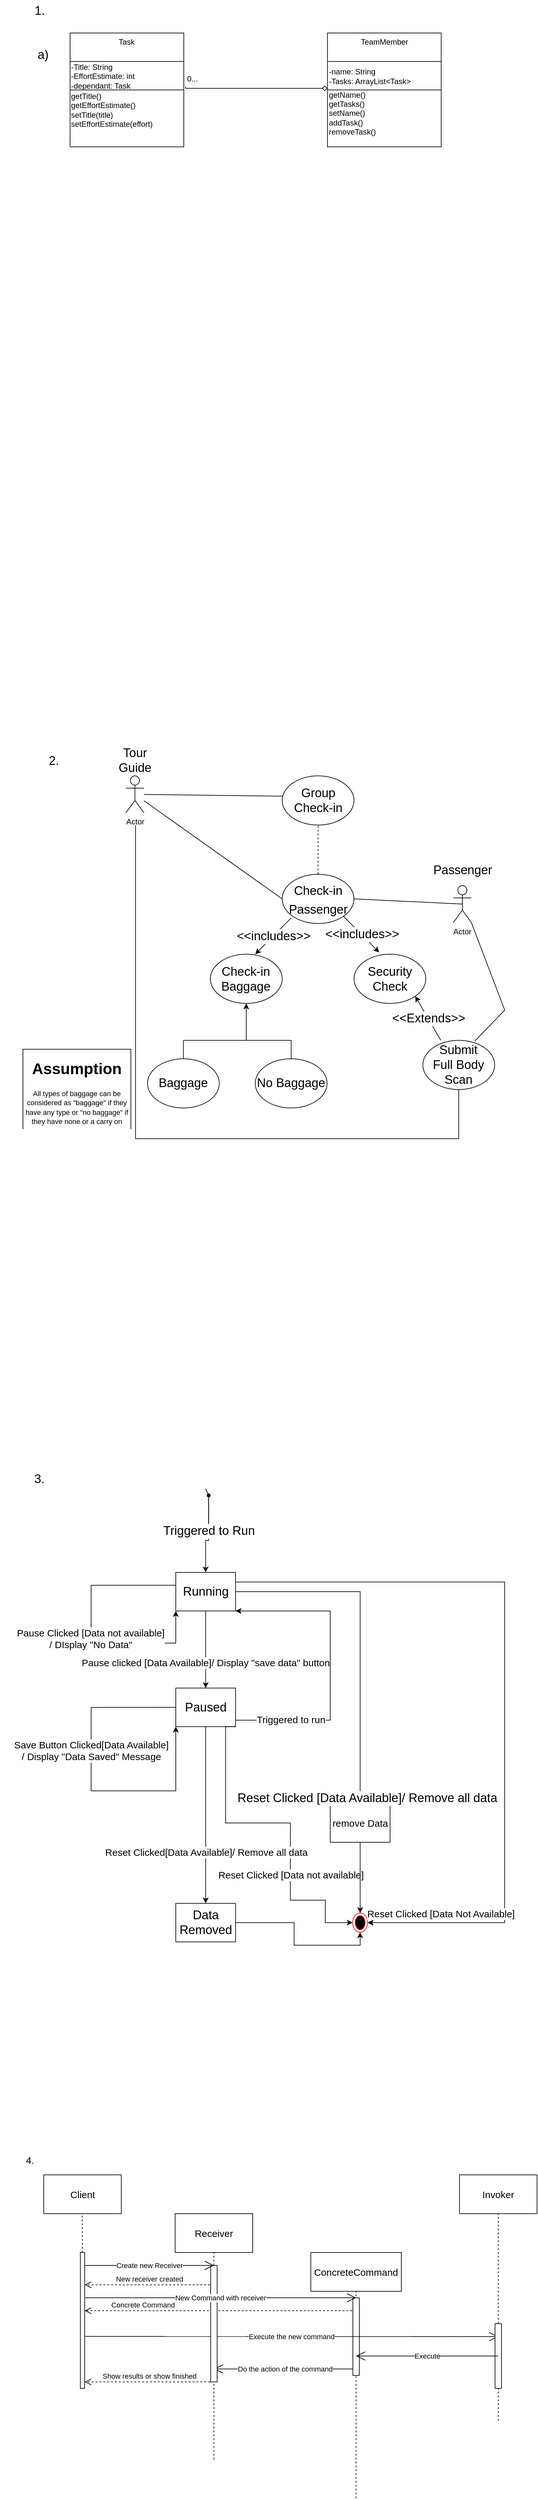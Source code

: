 <mxfile version="15.6.8" type="github">
  <diagram id="jlQvAU0_itsFVvDZ_jsI" name="Page-1">
    <mxGraphModel dx="994" dy="488" grid="1" gridSize="10" guides="1" tooltips="1" connect="1" arrows="1" fold="1" page="1" pageScale="1" pageWidth="850" pageHeight="1100" math="0" shadow="0">
      <root>
        <mxCell id="0" />
        <mxCell id="1" parent="0" />
        <mxCell id="aAynQ1XD1Ic2zVClaHSK-59" value="1.&lt;br&gt;&lt;br&gt;&lt;span style=&quot;white-space: pre&quot;&gt;	&lt;/span&gt;&lt;span style=&quot;white-space: pre&quot;&gt;	&lt;/span&gt;&lt;br&gt;&lt;span style=&quot;white-space: pre&quot;&gt;	&lt;span style=&quot;white-space: pre&quot;&gt;	&lt;/span&gt;&lt;/span&gt;a)" style="text;html=1;align=center;verticalAlign=middle;resizable=0;points=[];autosize=1;strokeColor=none;fillColor=none;fontSize=19;" vertex="1" parent="1">
          <mxGeometry width="120" height="100" as="geometry" />
        </mxCell>
        <mxCell id="aAynQ1XD1Ic2zVClaHSK-60" value="3." style="text;html=1;strokeColor=none;fillColor=none;align=center;verticalAlign=middle;whiteSpace=wrap;rounded=0;labelBackgroundColor=none;labelBorderColor=none;fontSize=19;" vertex="1" parent="1">
          <mxGeometry x="30" y="2270" width="60" height="30" as="geometry" />
        </mxCell>
        <mxCell id="aAynQ1XD1Ic2zVClaHSK-62" value="" style="ellipse;whiteSpace=wrap;html=1;aspect=fixed;labelBackgroundColor=none;labelBorderColor=none;fontSize=19;align=center;" vertex="1" parent="1">
          <mxGeometry x="NaN" y="NaN" height="NaN" as="geometry" />
        </mxCell>
        <mxCell id="aAynQ1XD1Ic2zVClaHSK-111" value="4.&lt;br&gt;" style="text;html=1;align=center;verticalAlign=middle;resizable=0;points=[];autosize=1;strokeColor=none;fillColor=none;fontSize=15;" vertex="1" parent="1">
          <mxGeometry x="30" y="3327.33" width="30" height="20" as="geometry" />
        </mxCell>
        <mxCell id="aAynQ1XD1Ic2zVClaHSK-120" value="" style="group" vertex="1" connectable="0" parent="1">
          <mxGeometry y="50" width="816" height="960" as="geometry" />
        </mxCell>
        <mxCell id="aAynQ1XD1Ic2zVClaHSK-1" value="" style="whiteSpace=wrap;html=1;aspect=fixed;" vertex="1" parent="aAynQ1XD1Ic2zVClaHSK-120">
          <mxGeometry x="107.442" width="175.982" height="175.982" as="geometry" />
        </mxCell>
        <mxCell id="aAynQ1XD1Ic2zVClaHSK-2" value="Task" style="text;html=1;strokeColor=none;fillColor=none;align=center;verticalAlign=middle;whiteSpace=wrap;rounded=0;" vertex="1" parent="aAynQ1XD1Ic2zVClaHSK-120">
          <mxGeometry x="107.442" width="175.982" height="28.515" as="geometry" />
        </mxCell>
        <mxCell id="aAynQ1XD1Ic2zVClaHSK-5" value="" style="endArrow=none;html=1;rounded=0;exitX=0;exitY=0.25;exitDx=0;exitDy=0;entryX=1;entryY=0.25;entryDx=0;entryDy=0;" edge="1" parent="aAynQ1XD1Ic2zVClaHSK-120" source="aAynQ1XD1Ic2zVClaHSK-1" target="aAynQ1XD1Ic2zVClaHSK-1">
          <mxGeometry width="50" height="50" relative="1" as="geometry">
            <mxPoint x="144.49" y="76.04" as="sourcePoint" />
            <mxPoint x="190.801" y="28.515" as="targetPoint" />
            <Array as="points" />
          </mxGeometry>
        </mxCell>
        <mxCell id="aAynQ1XD1Ic2zVClaHSK-6" value="-Title: String&lt;br&gt;-EffortEstimate: int&lt;br&gt;-dependant: Task" style="text;html=1;strokeColor=none;fillColor=none;align=left;verticalAlign=middle;whiteSpace=wrap;rounded=0;" vertex="1" parent="aAynQ1XD1Ic2zVClaHSK-120">
          <mxGeometry x="107.442" y="47.525" width="148.195" height="38.02" as="geometry" />
        </mxCell>
        <mxCell id="aAynQ1XD1Ic2zVClaHSK-7" value="" style="endArrow=none;html=1;rounded=0;entryX=1;entryY=0.5;entryDx=0;entryDy=0;exitX=0;exitY=0.5;exitDx=0;exitDy=0;" edge="1" parent="aAynQ1XD1Ic2zVClaHSK-120" source="aAynQ1XD1Ic2zVClaHSK-1" target="aAynQ1XD1Ic2zVClaHSK-1">
          <mxGeometry width="50" height="50" relative="1" as="geometry">
            <mxPoint x="107.442" y="123.564" as="sourcePoint" />
            <mxPoint x="153.753" y="76.04" as="targetPoint" />
            <Array as="points" />
          </mxGeometry>
        </mxCell>
        <mxCell id="aAynQ1XD1Ic2zVClaHSK-8" value="getTitle()&lt;br&gt;getEffortEstimate()&lt;br&gt;setTitle(title)&lt;br&gt;setEffortEstimate(effort)" style="text;html=1;strokeColor=none;fillColor=none;align=left;verticalAlign=middle;whiteSpace=wrap;rounded=0;" vertex="1" parent="aAynQ1XD1Ic2zVClaHSK-120">
          <mxGeometry x="107.442" y="95.05" width="175.982" height="47.525" as="geometry" />
        </mxCell>
        <mxCell id="aAynQ1XD1Ic2zVClaHSK-9" value="" style="whiteSpace=wrap;html=1;aspect=fixed;" vertex="1" parent="aAynQ1XD1Ic2zVClaHSK-120">
          <mxGeometry x="505.716" width="175.982" height="175.982" as="geometry" />
        </mxCell>
        <mxCell id="aAynQ1XD1Ic2zVClaHSK-10" value="TeamMember" style="text;html=1;strokeColor=none;fillColor=none;align=center;verticalAlign=middle;whiteSpace=wrap;rounded=0;" vertex="1" parent="aAynQ1XD1Ic2zVClaHSK-120">
          <mxGeometry x="505.716" width="175.982" height="28.515" as="geometry" />
        </mxCell>
        <mxCell id="aAynQ1XD1Ic2zVClaHSK-11" value="" style="endArrow=none;html=1;rounded=0;exitX=0;exitY=0.25;exitDx=0;exitDy=0;entryX=1;entryY=0.25;entryDx=0;entryDy=0;" edge="1" parent="aAynQ1XD1Ic2zVClaHSK-120" source="aAynQ1XD1Ic2zVClaHSK-9" target="aAynQ1XD1Ic2zVClaHSK-9">
          <mxGeometry width="50" height="50" relative="1" as="geometry">
            <mxPoint x="542.765" y="76.04" as="sourcePoint" />
            <mxPoint x="589.076" y="28.515" as="targetPoint" />
            <Array as="points" />
          </mxGeometry>
        </mxCell>
        <mxCell id="aAynQ1XD1Ic2zVClaHSK-12" value="-name: String&lt;br&gt;-Tasks: ArrayList&amp;lt;Task&amp;gt;" style="text;html=1;strokeColor=none;fillColor=none;align=left;verticalAlign=middle;whiteSpace=wrap;rounded=0;" vertex="1" parent="aAynQ1XD1Ic2zVClaHSK-120">
          <mxGeometry x="505.716" y="47.525" width="148.195" height="38.02" as="geometry" />
        </mxCell>
        <mxCell id="aAynQ1XD1Ic2zVClaHSK-13" value="" style="endArrow=none;html=1;rounded=0;entryX=1;entryY=0.5;entryDx=0;entryDy=0;exitX=0;exitY=0.5;exitDx=0;exitDy=0;" edge="1" parent="aAynQ1XD1Ic2zVClaHSK-120" source="aAynQ1XD1Ic2zVClaHSK-9" target="aAynQ1XD1Ic2zVClaHSK-9">
          <mxGeometry width="50" height="50" relative="1" as="geometry">
            <mxPoint x="505.716" y="123.564" as="sourcePoint" />
            <mxPoint x="552.027" y="76.04" as="targetPoint" />
            <Array as="points" />
          </mxGeometry>
        </mxCell>
        <mxCell id="aAynQ1XD1Ic2zVClaHSK-14" value="getName()&lt;br&gt;getTasks()&lt;br&gt;setName()&lt;br&gt;addTask()&lt;br&gt;removeTask()" style="text;html=1;strokeColor=none;fillColor=none;align=left;verticalAlign=middle;whiteSpace=wrap;rounded=0;" vertex="1" parent="aAynQ1XD1Ic2zVClaHSK-120">
          <mxGeometry x="505.716" y="95.05" width="175.982" height="57.03" as="geometry" />
        </mxCell>
        <mxCell id="aAynQ1XD1Ic2zVClaHSK-16" style="edgeStyle=orthogonalEdgeStyle;rounded=0;orthogonalLoop=1;jettySize=auto;html=1;endArrow=none;endFill=0;startArrow=diamond;startFill=0;entryX=1.016;entryY=0.468;entryDx=0;entryDy=0;entryPerimeter=0;" edge="1" parent="aAynQ1XD1Ic2zVClaHSK-120" target="aAynQ1XD1Ic2zVClaHSK-1">
          <mxGeometry relative="1" as="geometry">
            <mxPoint x="505.716" y="85.545" as="sourcePoint" />
            <mxPoint x="348.259" y="85.545" as="targetPoint" />
            <Array as="points">
              <mxPoint x="286.202" y="85.545" />
            </Array>
          </mxGeometry>
        </mxCell>
        <mxCell id="aAynQ1XD1Ic2zVClaHSK-17" value="0..." style="text;html=1;strokeColor=none;fillColor=none;align=center;verticalAlign=middle;whiteSpace=wrap;rounded=0;" vertex="1" parent="aAynQ1XD1Ic2zVClaHSK-120">
          <mxGeometry x="283.423" y="57.03" width="27.787" height="28.515" as="geometry" />
        </mxCell>
        <mxCell id="aAynQ1XD1Ic2zVClaHSK-19" value="Actor" style="shape=umlActor;verticalLabelPosition=bottom;verticalAlign=top;html=1;outlineConnect=0;" vertex="1" parent="aAynQ1XD1Ic2zVClaHSK-120">
          <mxGeometry x="193.892" y="1148.018" width="27.787" height="57.03" as="geometry" />
        </mxCell>
        <mxCell id="aAynQ1XD1Ic2zVClaHSK-20" value="Actor" style="shape=umlActor;verticalLabelPosition=bottom;verticalAlign=top;html=1;outlineConnect=0;" vertex="1" parent="aAynQ1XD1Ic2zVClaHSK-120">
          <mxGeometry x="700.55" y="1317.617" width="27.787" height="57.03" as="geometry" />
        </mxCell>
        <mxCell id="aAynQ1XD1Ic2zVClaHSK-21" value="&lt;font style=&quot;font-size: 19px&quot;&gt;Group Check-in&lt;/font&gt;" style="ellipse;whiteSpace=wrap;html=1;align=center;" vertex="1" parent="aAynQ1XD1Ic2zVClaHSK-120">
          <mxGeometry x="435.635" y="1148.018" width="111.146" height="76.04" as="geometry" />
        </mxCell>
        <mxCell id="aAynQ1XD1Ic2zVClaHSK-23" value="" style="endArrow=none;html=1;rounded=0;fontSize=24;entryX=0.008;entryY=0.413;entryDx=0;entryDy=0;entryPerimeter=0;" edge="1" parent="aAynQ1XD1Ic2zVClaHSK-120" source="aAynQ1XD1Ic2zVClaHSK-19" target="aAynQ1XD1Ic2zVClaHSK-21">
          <mxGeometry width="50" height="50" relative="1" as="geometry">
            <mxPoint x="236.498" y="1176.533" as="sourcePoint" />
            <mxPoint x="282.809" y="1129.008" as="targetPoint" />
          </mxGeometry>
        </mxCell>
        <mxCell id="aAynQ1XD1Ic2zVClaHSK-24" value="" style="endArrow=none;html=1;rounded=0;fontSize=24;exitX=1;exitY=0.5;exitDx=0;exitDy=0;entryX=0.5;entryY=0.5;entryDx=0;entryDy=0;entryPerimeter=0;" edge="1" parent="aAynQ1XD1Ic2zVClaHSK-120" source="aAynQ1XD1Ic2zVClaHSK-25" target="aAynQ1XD1Ic2zVClaHSK-20">
          <mxGeometry width="50" height="50" relative="1" as="geometry">
            <mxPoint x="686.329" y="1782.681" as="sourcePoint" />
            <mxPoint x="816.0" y="1687.123" as="targetPoint" />
            <Array as="points" />
          </mxGeometry>
        </mxCell>
        <mxCell id="aAynQ1XD1Ic2zVClaHSK-25" value="&lt;font style=&quot;font-size: 19px&quot;&gt;Check-in Passenger&lt;/font&gt;" style="ellipse;whiteSpace=wrap;html=1;fontSize=24;align=center;" vertex="1" parent="aAynQ1XD1Ic2zVClaHSK-120">
          <mxGeometry x="435.635" y="1300.097" width="111.146" height="76.04" as="geometry" />
        </mxCell>
        <mxCell id="aAynQ1XD1Ic2zVClaHSK-26" value="" style="endArrow=none;html=1;rounded=0;fontSize=19;entryX=0;entryY=0.5;entryDx=0;entryDy=0;" edge="1" parent="aAynQ1XD1Ic2zVClaHSK-120" source="aAynQ1XD1Ic2zVClaHSK-19" target="aAynQ1XD1Ic2zVClaHSK-25">
          <mxGeometry width="50" height="50" relative="1" as="geometry">
            <mxPoint x="282.809" y="1300.097" as="sourcePoint" />
            <mxPoint x="329.12" y="1252.572" as="targetPoint" />
          </mxGeometry>
        </mxCell>
        <mxCell id="aAynQ1XD1Ic2zVClaHSK-27" value="" style="endArrow=none;dashed=1;html=1;rounded=0;fontSize=19;entryX=0.5;entryY=1;entryDx=0;entryDy=0;exitX=0.5;exitY=0;exitDx=0;exitDy=0;" edge="1" parent="aAynQ1XD1Ic2zVClaHSK-120" source="aAynQ1XD1Ic2zVClaHSK-25" target="aAynQ1XD1Ic2zVClaHSK-21">
          <mxGeometry width="50" height="50" relative="1" as="geometry">
            <mxPoint x="514.364" y="1281.087" as="sourcePoint" />
            <mxPoint x="560.675" y="1233.562" as="targetPoint" />
          </mxGeometry>
        </mxCell>
        <mxCell id="aAynQ1XD1Ic2zVClaHSK-29" value="Check-in Baggage" style="ellipse;whiteSpace=wrap;html=1;fontSize=19;align=center;" vertex="1" parent="aAynQ1XD1Ic2zVClaHSK-120">
          <mxGeometry x="324.489" y="1423.661" width="111.146" height="76.04" as="geometry" />
        </mxCell>
        <mxCell id="aAynQ1XD1Ic2zVClaHSK-30" value="Security Check" style="ellipse;whiteSpace=wrap;html=1;fontSize=19;align=center;" vertex="1" parent="aAynQ1XD1Ic2zVClaHSK-120">
          <mxGeometry x="546.782" y="1423.661" width="111.146" height="76.04" as="geometry" />
        </mxCell>
        <mxCell id="aAynQ1XD1Ic2zVClaHSK-31" value="" style="endArrow=classic;html=1;rounded=0;fontSize=19;exitX=0.233;exitY=0.95;exitDx=0;exitDy=0;exitPerimeter=0;entryX=0.733;entryY=0.063;entryDx=0;entryDy=0;entryPerimeter=0;" edge="1" parent="aAynQ1XD1Ic2zVClaHSK-120">
          <mxGeometry relative="1" as="geometry">
            <mxPoint x="449.529" y="1367.544" as="sourcePoint" />
            <mxPoint x="393.955" y="1423.661" as="targetPoint" />
            <Array as="points" />
          </mxGeometry>
        </mxCell>
        <mxCell id="aAynQ1XD1Ic2zVClaHSK-32" value="&amp;lt;&amp;lt;includes&amp;gt;&amp;gt;" style="edgeLabel;resizable=0;html=1;align=center;verticalAlign=middle;fontSize=19;" connectable="0" vertex="1" parent="aAynQ1XD1Ic2zVClaHSK-31">
          <mxGeometry relative="1" as="geometry" />
        </mxCell>
        <mxCell id="aAynQ1XD1Ic2zVClaHSK-34" value="" style="endArrow=classic;html=1;rounded=0;fontSize=19;entryX=0.35;entryY=-0.037;entryDx=0;entryDy=0;entryPerimeter=0;exitX=1;exitY=1;exitDx=0;exitDy=0;" edge="1" parent="aAynQ1XD1Ic2zVClaHSK-120" source="aAynQ1XD1Ic2zVClaHSK-25" target="aAynQ1XD1Ic2zVClaHSK-30">
          <mxGeometry relative="1" as="geometry">
            <mxPoint x="486.577" y="1414.157" as="sourcePoint" />
            <mxPoint x="579.199" y="1414.157" as="targetPoint" />
          </mxGeometry>
        </mxCell>
        <mxCell id="aAynQ1XD1Ic2zVClaHSK-35" value="&amp;lt;&amp;lt;includes&amp;gt;&amp;gt;" style="edgeLabel;resizable=0;html=1;align=center;verticalAlign=middle;fontSize=19;" connectable="0" vertex="1" parent="aAynQ1XD1Ic2zVClaHSK-34">
          <mxGeometry relative="1" as="geometry" />
        </mxCell>
        <mxCell id="aAynQ1XD1Ic2zVClaHSK-36" value="" style="endArrow=classic;html=1;rounded=0;fontSize=19;entryX=1;entryY=1;entryDx=0;entryDy=0;" edge="1" parent="aAynQ1XD1Ic2zVClaHSK-120" target="aAynQ1XD1Ic2zVClaHSK-30">
          <mxGeometry relative="1" as="geometry">
            <mxPoint x="681.084" y="1556.731" as="sourcePoint" />
            <mxPoint x="755.181" y="1632.77" as="targetPoint" />
            <Array as="points" />
          </mxGeometry>
        </mxCell>
        <mxCell id="aAynQ1XD1Ic2zVClaHSK-37" value="&amp;lt;&amp;lt;Extends&amp;gt;&amp;gt;" style="edgeLabel;resizable=0;html=1;align=center;verticalAlign=middle;fontSize=19;" connectable="0" vertex="1" parent="aAynQ1XD1Ic2zVClaHSK-36">
          <mxGeometry relative="1" as="geometry" />
        </mxCell>
        <mxCell id="aAynQ1XD1Ic2zVClaHSK-38" value="Submit&lt;br&gt;Full Body Scan" style="ellipse;whiteSpace=wrap;html=1;fontSize=19;align=center;" vertex="1" parent="aAynQ1XD1Ic2zVClaHSK-120">
          <mxGeometry x="653.297" y="1556.731" width="111.146" height="76.04" as="geometry" />
        </mxCell>
        <mxCell id="aAynQ1XD1Ic2zVClaHSK-39" value="" style="endArrow=none;html=1;rounded=0;fontSize=19;exitX=0.725;exitY=0.013;exitDx=0;exitDy=0;exitPerimeter=0;entryX=1;entryY=1;entryDx=0;entryDy=0;entryPerimeter=0;" edge="1" parent="aAynQ1XD1Ic2zVClaHSK-120" source="aAynQ1XD1Ic2zVClaHSK-38" target="aAynQ1XD1Ic2zVClaHSK-20">
          <mxGeometry width="50" height="50" relative="1" as="geometry">
            <mxPoint x="769.689" y="1792.186" as="sourcePoint" />
            <mxPoint x="816.0" y="1716.147" as="targetPoint" />
            <Array as="points">
              <mxPoint x="780" y="1510" />
            </Array>
          </mxGeometry>
        </mxCell>
        <mxCell id="aAynQ1XD1Ic2zVClaHSK-41" value="" style="endArrow=classic;html=1;rounded=0;fontSize=19;entryX=0.5;entryY=1;entryDx=0;entryDy=0;" edge="1" parent="aAynQ1XD1Ic2zVClaHSK-120" target="aAynQ1XD1Ic2zVClaHSK-29">
          <mxGeometry width="50" height="50" relative="1" as="geometry">
            <mxPoint x="282.809" y="1556.731" as="sourcePoint" />
            <mxPoint x="375.431" y="1518.711" as="targetPoint" />
            <Array as="points">
              <mxPoint x="449.529" y="1556.731" />
              <mxPoint x="380.062" y="1556.731" />
            </Array>
          </mxGeometry>
        </mxCell>
        <mxCell id="aAynQ1XD1Ic2zVClaHSK-42" value="" style="endArrow=none;html=1;rounded=0;fontSize=19;" edge="1" parent="aAynQ1XD1Ic2zVClaHSK-120">
          <mxGeometry width="50" height="50" relative="1" as="geometry">
            <mxPoint x="282.809" y="1585.246" as="sourcePoint" />
            <mxPoint x="282.809" y="1556.731" as="targetPoint" />
          </mxGeometry>
        </mxCell>
        <mxCell id="aAynQ1XD1Ic2zVClaHSK-44" value="" style="endArrow=none;html=1;rounded=0;fontSize=19;" edge="1" parent="aAynQ1XD1Ic2zVClaHSK-120">
          <mxGeometry width="50" height="50" relative="1" as="geometry">
            <mxPoint x="449.529" y="1585.246" as="sourcePoint" />
            <mxPoint x="449.529" y="1556.731" as="targetPoint" />
          </mxGeometry>
        </mxCell>
        <mxCell id="aAynQ1XD1Ic2zVClaHSK-51" value="&lt;font style=&quot;font-size: 19px&quot;&gt;Baggage&lt;/font&gt;" style="ellipse;whiteSpace=wrap;html=1;labelBackgroundColor=none;labelBorderColor=none;fontSize=12;align=center;" vertex="1" parent="aAynQ1XD1Ic2zVClaHSK-120">
          <mxGeometry x="227.236" y="1585.246" width="111.146" height="76.04" as="geometry" />
        </mxCell>
        <mxCell id="aAynQ1XD1Ic2zVClaHSK-52" value="No Baggage" style="ellipse;whiteSpace=wrap;html=1;labelBackgroundColor=none;labelBorderColor=none;fontSize=19;align=center;" vertex="1" parent="aAynQ1XD1Ic2zVClaHSK-120">
          <mxGeometry x="393.955" y="1585.246" width="111.146" height="76.04" as="geometry" />
        </mxCell>
        <mxCell id="aAynQ1XD1Ic2zVClaHSK-53" value="" style="endArrow=none;html=1;rounded=0;fontSize=19;exitX=0.5;exitY=1;exitDx=0;exitDy=0;" edge="1" parent="aAynQ1XD1Ic2zVClaHSK-120" source="aAynQ1XD1Ic2zVClaHSK-38">
          <mxGeometry width="50" height="50" relative="1" as="geometry">
            <mxPoint x="204.08" y="1680.295" as="sourcePoint" />
            <mxPoint x="208.711" y="1224.058" as="targetPoint" />
            <Array as="points">
              <mxPoint x="708.87" y="1708.81" />
              <mxPoint x="208.711" y="1708.81" />
            </Array>
          </mxGeometry>
        </mxCell>
        <mxCell id="aAynQ1XD1Ic2zVClaHSK-56" value="Tour Guide" style="text;html=1;strokeColor=none;fillColor=none;align=center;verticalAlign=middle;whiteSpace=wrap;rounded=0;labelBackgroundColor=none;labelBorderColor=none;fontSize=19;" vertex="1" parent="aAynQ1XD1Ic2zVClaHSK-120">
          <mxGeometry x="179.999" y="1109.998" width="55.573" height="28.515" as="geometry" />
        </mxCell>
        <mxCell id="aAynQ1XD1Ic2zVClaHSK-57" value="Passenger" style="text;html=1;strokeColor=none;fillColor=none;align=center;verticalAlign=middle;whiteSpace=wrap;rounded=0;labelBackgroundColor=none;labelBorderColor=none;fontSize=19;" vertex="1" parent="aAynQ1XD1Ic2zVClaHSK-120">
          <mxGeometry x="686.657" y="1279.597" width="55.573" height="28.515" as="geometry" />
        </mxCell>
        <mxCell id="aAynQ1XD1Ic2zVClaHSK-121" value="" style="group" vertex="1" connectable="0" parent="1">
          <mxGeometry x="140" y="2290" width="640" height="710" as="geometry" />
        </mxCell>
        <mxCell id="aAynQ1XD1Ic2zVClaHSK-64" value="" style="endArrow=none;html=1;rounded=0;fontSize=19;" edge="1" parent="aAynQ1XD1Ic2zVClaHSK-121" source="aAynQ1XD1Ic2zVClaHSK-63">
          <mxGeometry width="50" height="50" relative="1" as="geometry">
            <mxPoint x="177.269" y="-49.65" as="sourcePoint" />
            <mxPoint x="177.269" y="9.93" as="targetPoint" />
          </mxGeometry>
        </mxCell>
        <mxCell id="aAynQ1XD1Ic2zVClaHSK-76" value="" style="edgeStyle=orthogonalEdgeStyle;rounded=0;orthogonalLoop=1;jettySize=auto;html=1;fontSize=19;entryX=0;entryY=1;entryDx=0;entryDy=0;" edge="1" parent="aAynQ1XD1Ic2zVClaHSK-121" source="aAynQ1XD1Ic2zVClaHSK-67" target="aAynQ1XD1Ic2zVClaHSK-67">
          <mxGeometry relative="1" as="geometry">
            <mxPoint x="18.506" y="268.112" as="targetPoint" />
            <Array as="points">
              <mxPoint y="158.881" />
              <mxPoint y="248.252" />
              <mxPoint x="131.084" y="248.252" />
            </Array>
          </mxGeometry>
        </mxCell>
        <mxCell id="aAynQ1XD1Ic2zVClaHSK-79" value="&lt;font style=&quot;font-size: 15px&quot;&gt;Pause Clicked [Data not available]&lt;br&gt;/ DIsplay &quot;No Data&quot;&lt;br&gt;&lt;/font&gt;" style="edgeLabel;html=1;align=center;verticalAlign=middle;resizable=0;points=[];fontSize=12;" vertex="1" connectable="0" parent="aAynQ1XD1Ic2zVClaHSK-76">
          <mxGeometry x="0.063" y="-1" relative="1" as="geometry">
            <mxPoint as="offset" />
          </mxGeometry>
        </mxCell>
        <mxCell id="aAynQ1XD1Ic2zVClaHSK-67" value="Running" style="whiteSpace=wrap;html=1;rounded=0;fontSize=19;" vertex="1" parent="aAynQ1XD1Ic2zVClaHSK-121">
          <mxGeometry x="131.004" y="139.021" width="92.53" height="59.58" as="geometry" />
        </mxCell>
        <mxCell id="aAynQ1XD1Ic2zVClaHSK-98" style="edgeStyle=orthogonalEdgeStyle;rounded=0;orthogonalLoop=1;jettySize=auto;html=1;exitX=0;exitY=0.5;exitDx=0;exitDy=0;fontSize=15;entryX=0;entryY=1;entryDx=0;entryDy=0;" edge="1" parent="aAynQ1XD1Ic2zVClaHSK-121" source="aAynQ1XD1Ic2zVClaHSK-73" target="aAynQ1XD1Ic2zVClaHSK-73">
          <mxGeometry relative="1" as="geometry">
            <mxPoint x="169.639" y="436.923" as="targetPoint" />
            <Array as="points">
              <mxPoint y="347.552" />
              <mxPoint y="476.643" />
              <mxPoint x="131.084" y="476.643" />
            </Array>
          </mxGeometry>
        </mxCell>
        <mxCell id="aAynQ1XD1Ic2zVClaHSK-100" value="Save Button Clicked[Data Available]&lt;br&gt;/ Display &quot;Data Saved&quot; Message" style="edgeLabel;html=1;align=center;verticalAlign=middle;resizable=0;points=[];fontSize=15;" vertex="1" connectable="0" parent="aAynQ1XD1Ic2zVClaHSK-98">
          <mxGeometry x="-0.197" relative="1" as="geometry">
            <mxPoint as="offset" />
          </mxGeometry>
        </mxCell>
        <mxCell id="aAynQ1XD1Ic2zVClaHSK-99" style="edgeStyle=orthogonalEdgeStyle;rounded=0;orthogonalLoop=1;jettySize=auto;html=1;exitX=1;exitY=0.5;exitDx=0;exitDy=0;entryX=1;entryY=1;entryDx=0;entryDy=0;fontSize=15;" edge="1" parent="aAynQ1XD1Ic2zVClaHSK-121" source="aAynQ1XD1Ic2zVClaHSK-73" target="aAynQ1XD1Ic2zVClaHSK-67">
          <mxGeometry relative="1" as="geometry">
            <Array as="points">
              <mxPoint x="223.534" y="367.413" />
              <mxPoint x="370.04" y="367.413" />
              <mxPoint x="370.04" y="198.601" />
            </Array>
          </mxGeometry>
        </mxCell>
        <mxCell id="aAynQ1XD1Ic2zVClaHSK-101" value="Triggered to run" style="edgeLabel;html=1;align=center;verticalAlign=middle;resizable=0;points=[];fontSize=15;" vertex="1" connectable="0" parent="aAynQ1XD1Ic2zVClaHSK-99">
          <mxGeometry x="-0.561" y="2" relative="1" as="geometry">
            <mxPoint as="offset" />
          </mxGeometry>
        </mxCell>
        <mxCell id="aAynQ1XD1Ic2zVClaHSK-73" value="Paused" style="whiteSpace=wrap;html=1;rounded=0;fontSize=19;" vertex="1" parent="aAynQ1XD1Ic2zVClaHSK-121">
          <mxGeometry x="131.004" y="317.762" width="92.53" height="59.58" as="geometry" />
        </mxCell>
        <mxCell id="aAynQ1XD1Ic2zVClaHSK-74" value="" style="edgeStyle=orthogonalEdgeStyle;rounded=0;orthogonalLoop=1;jettySize=auto;html=1;fontSize=19;" edge="1" parent="aAynQ1XD1Ic2zVClaHSK-121" source="aAynQ1XD1Ic2zVClaHSK-67" target="aAynQ1XD1Ic2zVClaHSK-73">
          <mxGeometry relative="1" as="geometry" />
        </mxCell>
        <mxCell id="aAynQ1XD1Ic2zVClaHSK-81" value="Pause clicked [Data Available]/ Display &quot;save data&quot; button" style="edgeLabel;html=1;align=center;verticalAlign=middle;resizable=0;points=[];fontSize=15;" vertex="1" connectable="0" parent="aAynQ1XD1Ic2zVClaHSK-74">
          <mxGeometry x="0.333" y="-1" relative="1" as="geometry">
            <mxPoint as="offset" />
          </mxGeometry>
        </mxCell>
        <mxCell id="aAynQ1XD1Ic2zVClaHSK-83" value="remove Data" style="rounded=0;whiteSpace=wrap;html=1;labelBackgroundColor=none;labelBorderColor=none;fontSize=15;align=center;" vertex="1" parent="aAynQ1XD1Ic2zVClaHSK-121">
          <mxGeometry x="370.04" y="496.503" width="92.53" height="59.58" as="geometry" />
        </mxCell>
        <mxCell id="aAynQ1XD1Ic2zVClaHSK-70" style="edgeStyle=orthogonalEdgeStyle;rounded=0;orthogonalLoop=1;jettySize=auto;html=1;exitX=1;exitY=0.5;exitDx=0;exitDy=0;fontSize=19;" edge="1" parent="aAynQ1XD1Ic2zVClaHSK-121" source="aAynQ1XD1Ic2zVClaHSK-67" target="aAynQ1XD1Ic2zVClaHSK-83">
          <mxGeometry relative="1" as="geometry">
            <mxPoint x="416.306" y="446.853" as="targetPoint" />
            <Array as="points">
              <mxPoint x="416.306" y="168.811" />
            </Array>
          </mxGeometry>
        </mxCell>
        <mxCell id="aAynQ1XD1Ic2zVClaHSK-72" value="Reset Clicked [Data Available]/ Remove all data" style="edgeLabel;html=1;align=center;verticalAlign=middle;resizable=0;points=[];fontSize=19;" vertex="1" connectable="0" parent="aAynQ1XD1Ic2zVClaHSK-70">
          <mxGeometry x="-0.063" y="-2" relative="1" as="geometry">
            <mxPoint x="12" y="268" as="offset" />
          </mxGeometry>
        </mxCell>
        <mxCell id="aAynQ1XD1Ic2zVClaHSK-87" value="" style="ellipse;html=1;shape=endState;fillColor=#000000;strokeColor=#ff0000;labelBackgroundColor=none;labelBorderColor=none;fontSize=15;align=center;" vertex="1" parent="aAynQ1XD1Ic2zVClaHSK-121">
          <mxGeometry x="404.739" y="665.315" width="23.133" height="29.79" as="geometry" />
        </mxCell>
        <mxCell id="aAynQ1XD1Ic2zVClaHSK-85" style="edgeStyle=orthogonalEdgeStyle;rounded=0;orthogonalLoop=1;jettySize=auto;html=1;exitX=1;exitY=0.25;exitDx=0;exitDy=0;fontSize=15;" edge="1" parent="aAynQ1XD1Ic2zVClaHSK-121" source="aAynQ1XD1Ic2zVClaHSK-67" target="aAynQ1XD1Ic2zVClaHSK-87">
          <mxGeometry relative="1" as="geometry">
            <mxPoint x="616.787" y="417.063" as="targetPoint" />
            <Array as="points">
              <mxPoint x="639.92" y="153.916" />
              <mxPoint x="639.92" y="680.21" />
            </Array>
          </mxGeometry>
        </mxCell>
        <mxCell id="aAynQ1XD1Ic2zVClaHSK-86" value="Reset Clicked [Data Not Available]" style="edgeLabel;html=1;align=center;verticalAlign=middle;resizable=0;points=[];fontSize=15;" vertex="1" connectable="0" parent="aAynQ1XD1Ic2zVClaHSK-85">
          <mxGeometry x="0.608" relative="1" as="geometry">
            <mxPoint x="-99" as="offset" />
          </mxGeometry>
        </mxCell>
        <mxCell id="aAynQ1XD1Ic2zVClaHSK-107" style="edgeStyle=orthogonalEdgeStyle;rounded=0;orthogonalLoop=1;jettySize=auto;html=1;exitX=1;exitY=1;exitDx=0;exitDy=0;fontSize=15;entryX=0;entryY=0.5;entryDx=0;entryDy=0;" edge="1" parent="aAynQ1XD1Ic2zVClaHSK-121" source="aAynQ1XD1Ic2zVClaHSK-73" target="aAynQ1XD1Ic2zVClaHSK-87">
          <mxGeometry relative="1" as="geometry">
            <mxPoint x="354.619" y="665.315" as="targetPoint" />
            <Array as="points">
              <mxPoint x="208.113" y="377.343" />
              <mxPoint x="208.113" y="526.294" />
              <mxPoint x="308.354" y="526.294" />
              <mxPoint x="308.354" y="645.455" />
              <mxPoint x="362.33" y="645.455" />
              <mxPoint x="362.33" y="680.21" />
            </Array>
          </mxGeometry>
        </mxCell>
        <mxCell id="aAynQ1XD1Ic2zVClaHSK-108" value="Reset Clicked [Data not available]" style="edgeLabel;html=1;align=center;verticalAlign=middle;resizable=0;points=[];fontSize=15;" vertex="1" connectable="0" parent="aAynQ1XD1Ic2zVClaHSK-107">
          <mxGeometry x="0.415" relative="1" as="geometry">
            <mxPoint y="-20" as="offset" />
          </mxGeometry>
        </mxCell>
        <mxCell id="aAynQ1XD1Ic2zVClaHSK-91" style="edgeStyle=orthogonalEdgeStyle;rounded=0;orthogonalLoop=1;jettySize=auto;html=1;exitX=0.5;exitY=1;exitDx=0;exitDy=0;entryX=0.5;entryY=0;entryDx=0;entryDy=0;fontSize=15;" edge="1" parent="aAynQ1XD1Ic2zVClaHSK-121" source="aAynQ1XD1Ic2zVClaHSK-83" target="aAynQ1XD1Ic2zVClaHSK-87">
          <mxGeometry relative="1" as="geometry" />
        </mxCell>
        <mxCell id="aAynQ1XD1Ic2zVClaHSK-106" style="edgeStyle=orthogonalEdgeStyle;rounded=0;orthogonalLoop=1;jettySize=auto;html=1;exitX=1;exitY=0.5;exitDx=0;exitDy=0;entryX=0.5;entryY=1;entryDx=0;entryDy=0;fontSize=15;" edge="1" parent="aAynQ1XD1Ic2zVClaHSK-121" source="aAynQ1XD1Ic2zVClaHSK-103" target="aAynQ1XD1Ic2zVClaHSK-87">
          <mxGeometry relative="1" as="geometry" />
        </mxCell>
        <mxCell id="aAynQ1XD1Ic2zVClaHSK-103" value="Data Removed" style="whiteSpace=wrap;html=1;rounded=0;fontSize=19;" vertex="1" parent="aAynQ1XD1Ic2zVClaHSK-121">
          <mxGeometry x="131.004" y="650.42" width="92.53" height="59.58" as="geometry" />
        </mxCell>
        <mxCell id="aAynQ1XD1Ic2zVClaHSK-104" value="" style="edgeStyle=orthogonalEdgeStyle;rounded=0;orthogonalLoop=1;jettySize=auto;html=1;fontSize=15;" edge="1" parent="aAynQ1XD1Ic2zVClaHSK-121" source="aAynQ1XD1Ic2zVClaHSK-73" target="aAynQ1XD1Ic2zVClaHSK-103">
          <mxGeometry relative="1" as="geometry" />
        </mxCell>
        <mxCell id="aAynQ1XD1Ic2zVClaHSK-105" value="Reset Clicked[Data Available]/ Remove all data" style="edgeLabel;html=1;align=center;verticalAlign=middle;resizable=0;points=[];fontSize=15;" vertex="1" connectable="0" parent="aAynQ1XD1Ic2zVClaHSK-104">
          <mxGeometry x="0.415" relative="1" as="geometry">
            <mxPoint as="offset" />
          </mxGeometry>
        </mxCell>
        <mxCell id="aAynQ1XD1Ic2zVClaHSK-63" value="" style="shape=waypoint;sketch=0;size=6;pointerEvents=1;points=[];fillColor=none;resizable=0;rotatable=0;perimeter=centerPerimeter;snapToPoint=1;labelBackgroundColor=none;labelBorderColor=none;fontSize=19;align=center;html=1;" vertex="1" parent="aAynQ1XD1Ic2zVClaHSK-121">
          <mxGeometry x="161.848" width="40" height="40" as="geometry" />
        </mxCell>
        <mxCell id="aAynQ1XD1Ic2zVClaHSK-68" value="" style="edgeStyle=orthogonalEdgeStyle;rounded=0;orthogonalLoop=1;jettySize=auto;html=1;fontSize=19;startArrow=none;" edge="1" parent="aAynQ1XD1Ic2zVClaHSK-121" source="aAynQ1XD1Ic2zVClaHSK-63" target="aAynQ1XD1Ic2zVClaHSK-67">
          <mxGeometry relative="1" as="geometry">
            <mxPoint x="177.269" y="69.51" as="sourcePoint" />
          </mxGeometry>
        </mxCell>
        <mxCell id="aAynQ1XD1Ic2zVClaHSK-109" value="" style="edgeStyle=orthogonalEdgeStyle;rounded=0;orthogonalLoop=1;jettySize=auto;html=1;fontSize=19;endArrow=none;" edge="1" parent="aAynQ1XD1Ic2zVClaHSK-121" target="aAynQ1XD1Ic2zVClaHSK-63">
          <mxGeometry relative="1" as="geometry">
            <mxPoint x="177.269" y="69.51" as="sourcePoint" />
            <mxPoint x="177.269" y="139.021" as="targetPoint" />
            <Array as="points">
              <mxPoint x="181.92" y="70" />
            </Array>
          </mxGeometry>
        </mxCell>
        <mxCell id="aAynQ1XD1Ic2zVClaHSK-110" value="Triggered to Run" style="edgeLabel;html=1;align=center;verticalAlign=middle;resizable=0;points=[];fontSize=19;" vertex="1" connectable="0" parent="aAynQ1XD1Ic2zVClaHSK-109">
          <mxGeometry x="-0.143" y="-2" relative="1" as="geometry">
            <mxPoint x="-2" y="24" as="offset" />
          </mxGeometry>
        </mxCell>
        <mxCell id="aAynQ1XD1Ic2zVClaHSK-50" value="&lt;h1&gt;Assumption&lt;/h1&gt;&lt;p&gt;&lt;span style=&quot;line-height: 1.2&quot;&gt;&lt;font style=&quot;font-size: 11px&quot;&gt;All types of baggage can be considered as &quot;baggage&quot; if they have any type or &quot;no baggage&quot; if they have none or a carry on&lt;/font&gt;&lt;/span&gt;&lt;br&gt;&lt;/p&gt;" style="text;html=1;strokeColor=none;fillColor=none;spacing=5;spacingTop=-20;whiteSpace=wrap;overflow=hidden;rounded=0;labelBackgroundColor=none;labelBorderColor=default;fontSize=12;align=center;" vertex="1" parent="1">
          <mxGeometry x="30" y="1629.996" width="175.982" height="114.059" as="geometry" />
        </mxCell>
        <mxCell id="aAynQ1XD1Ic2zVClaHSK-58" value="2." style="text;html=1;align=center;verticalAlign=middle;resizable=0;points=[];autosize=1;strokeColor=none;fillColor=none;fontSize=19;" vertex="1" parent="1">
          <mxGeometry x="66.704" y="1160.003" width="30" height="30" as="geometry" />
        </mxCell>
        <mxCell id="aAynQ1XD1Ic2zVClaHSK-128" value="" style="group" vertex="1" connectable="0" parent="1">
          <mxGeometry x="480" y="3480" width="140.0" height="380" as="geometry" />
        </mxCell>
        <mxCell id="aAynQ1XD1Ic2zVClaHSK-113" value="ConcreteCommand" style="rounded=0;whiteSpace=wrap;html=1;labelBackgroundColor=none;labelBorderColor=none;fontSize=15;align=center;" vertex="1" parent="aAynQ1XD1Ic2zVClaHSK-128">
          <mxGeometry width="140" height="60" as="geometry" />
        </mxCell>
        <mxCell id="aAynQ1XD1Ic2zVClaHSK-118" value="" style="endArrow=none;dashed=1;html=1;rounded=0;fontSize=15;entryX=0.5;entryY=1;entryDx=0;entryDy=0;" edge="1" parent="aAynQ1XD1Ic2zVClaHSK-128" target="aAynQ1XD1Ic2zVClaHSK-113">
          <mxGeometry width="50" height="50" relative="1" as="geometry">
            <mxPoint x="70.0" y="380" as="sourcePoint" />
            <mxPoint x="320" y="180" as="targetPoint" />
          </mxGeometry>
        </mxCell>
        <mxCell id="aAynQ1XD1Ic2zVClaHSK-143" value="Do the action of the command" style="endArrow=open;endFill=1;endSize=12;html=1;rounded=0;fontSize=11;" edge="1" parent="aAynQ1XD1Ic2zVClaHSK-128">
          <mxGeometry width="160" relative="1" as="geometry">
            <mxPoint x="70" y="180" as="sourcePoint" />
            <mxPoint x="-150" y="180" as="targetPoint" />
          </mxGeometry>
        </mxCell>
        <mxCell id="aAynQ1XD1Ic2zVClaHSK-139" value="Concrete Command" style="html=1;verticalAlign=bottom;endArrow=open;dashed=1;endSize=8;rounded=0;fontSize=11;" edge="1" parent="aAynQ1XD1Ic2zVClaHSK-128">
          <mxGeometry x="0.571" relative="1" as="geometry">
            <mxPoint x="70" y="90" as="sourcePoint" />
            <mxPoint x="-350" y="90" as="targetPoint" />
            <mxPoint as="offset" />
          </mxGeometry>
        </mxCell>
        <mxCell id="aAynQ1XD1Ic2zVClaHSK-146" value="" style="rounded=0;whiteSpace=wrap;html=1;labelBackgroundColor=none;labelBorderColor=none;fontSize=11;align=center;" vertex="1" parent="aAynQ1XD1Ic2zVClaHSK-128">
          <mxGeometry x="65" y="70" width="10" height="120" as="geometry" />
        </mxCell>
        <mxCell id="aAynQ1XD1Ic2zVClaHSK-129" value="" style="group" vertex="1" connectable="0" parent="1">
          <mxGeometry x="66.7" y="3360" width="323.3" height="440" as="geometry" />
        </mxCell>
        <mxCell id="aAynQ1XD1Ic2zVClaHSK-123" value="Client" style="rounded=0;whiteSpace=wrap;html=1;labelBackgroundColor=none;labelBorderColor=none;fontSize=15;align=center;" vertex="1" parent="aAynQ1XD1Ic2zVClaHSK-129">
          <mxGeometry width="120" height="60" as="geometry" />
        </mxCell>
        <mxCell id="aAynQ1XD1Ic2zVClaHSK-124" value="" style="endArrow=none;dashed=1;html=1;rounded=0;fontSize=15;entryX=0.5;entryY=1;entryDx=0;entryDy=0;startArrow=none;" edge="1" parent="aAynQ1XD1Ic2zVClaHSK-129" source="aAynQ1XD1Ic2zVClaHSK-148">
          <mxGeometry width="50" height="50" relative="1" as="geometry">
            <mxPoint x="59.58" y="380" as="sourcePoint" />
            <mxPoint x="59.58" y="60" as="targetPoint" />
          </mxGeometry>
        </mxCell>
        <mxCell id="aAynQ1XD1Ic2zVClaHSK-130" value="" style="group" vertex="1" connectable="0" parent="aAynQ1XD1Ic2zVClaHSK-129">
          <mxGeometry x="203.3" y="60" width="120" height="380" as="geometry" />
        </mxCell>
        <mxCell id="aAynQ1XD1Ic2zVClaHSK-114" value="Receiver" style="whiteSpace=wrap;html=1;labelBackgroundColor=none;labelBorderColor=none;fontSize=15;align=center;" vertex="1" parent="aAynQ1XD1Ic2zVClaHSK-130">
          <mxGeometry width="120" height="60" as="geometry" />
        </mxCell>
        <mxCell id="aAynQ1XD1Ic2zVClaHSK-119" value="" style="endArrow=none;dashed=1;html=1;rounded=0;fontSize=15;entryX=0.5;entryY=1;entryDx=0;entryDy=0;" edge="1" parent="aAynQ1XD1Ic2zVClaHSK-130">
          <mxGeometry width="50" height="50" relative="1" as="geometry">
            <mxPoint x="60" y="380" as="sourcePoint" />
            <mxPoint x="60" y="60" as="targetPoint" />
          </mxGeometry>
        </mxCell>
        <mxCell id="aAynQ1XD1Ic2zVClaHSK-137" value="New receiver created" style="html=1;verticalAlign=bottom;endArrow=open;dashed=1;endSize=8;rounded=0;fontSize=11;" edge="1" parent="aAynQ1XD1Ic2zVClaHSK-130">
          <mxGeometry relative="1" as="geometry">
            <mxPoint x="60" y="110" as="sourcePoint" />
            <mxPoint x="-140" y="110" as="targetPoint" />
            <mxPoint as="offset" />
          </mxGeometry>
        </mxCell>
        <mxCell id="aAynQ1XD1Ic2zVClaHSK-140" value="Execute the new command" style="endArrow=open;endFill=1;endSize=12;html=1;rounded=0;fontSize=11;" edge="1" parent="aAynQ1XD1Ic2zVClaHSK-130">
          <mxGeometry width="160" relative="1" as="geometry">
            <mxPoint x="-140" y="189.66" as="sourcePoint" />
            <mxPoint x="500" y="190" as="targetPoint" />
          </mxGeometry>
        </mxCell>
        <mxCell id="aAynQ1XD1Ic2zVClaHSK-144" value="Show results or show finished" style="html=1;verticalAlign=bottom;endArrow=open;dashed=1;endSize=8;rounded=0;fontSize=11;" edge="1" parent="aAynQ1XD1Ic2zVClaHSK-130">
          <mxGeometry relative="1" as="geometry">
            <mxPoint x="60" y="260" as="sourcePoint" />
            <mxPoint x="-140" y="260" as="targetPoint" />
            <mxPoint as="offset" />
          </mxGeometry>
        </mxCell>
        <mxCell id="aAynQ1XD1Ic2zVClaHSK-145" value="" style="rounded=0;whiteSpace=wrap;html=1;labelBackgroundColor=none;labelBorderColor=none;fontSize=11;align=center;" vertex="1" parent="aAynQ1XD1Ic2zVClaHSK-130">
          <mxGeometry x="55" y="80" width="10" height="180" as="geometry" />
        </mxCell>
        <mxCell id="aAynQ1XD1Ic2zVClaHSK-138" value="New Command with receiver" style="endArrow=open;endFill=1;endSize=12;html=1;rounded=0;fontSize=11;" edge="1" parent="aAynQ1XD1Ic2zVClaHSK-130">
          <mxGeometry width="160" relative="1" as="geometry">
            <mxPoint x="-140" y="130" as="sourcePoint" />
            <mxPoint x="280" y="130" as="targetPoint" />
          </mxGeometry>
        </mxCell>
        <mxCell id="aAynQ1XD1Ic2zVClaHSK-136" value="Create new Receiver" style="endArrow=open;endFill=1;endSize=12;html=1;rounded=0;fontSize=11;" edge="1" parent="aAynQ1XD1Ic2zVClaHSK-129">
          <mxGeometry width="160" relative="1" as="geometry">
            <mxPoint x="63.3" y="140" as="sourcePoint" />
            <mxPoint x="263.3" y="140" as="targetPoint" />
          </mxGeometry>
        </mxCell>
        <mxCell id="aAynQ1XD1Ic2zVClaHSK-148" value="" style="rounded=0;whiteSpace=wrap;html=1;labelBackgroundColor=none;labelBorderColor=none;fontSize=11;align=center;" vertex="1" parent="aAynQ1XD1Ic2zVClaHSK-129">
          <mxGeometry x="56.65" y="120" width="6.7" height="210" as="geometry" />
        </mxCell>
        <mxCell id="aAynQ1XD1Ic2zVClaHSK-131" value="" style="group" vertex="1" connectable="0" parent="1">
          <mxGeometry x="710" y="3360" width="120" height="380" as="geometry" />
        </mxCell>
        <mxCell id="aAynQ1XD1Ic2zVClaHSK-112" value="Invoker" style="rounded=0;whiteSpace=wrap;html=1;labelBackgroundColor=none;labelBorderColor=none;fontSize=15;align=center;" vertex="1" parent="aAynQ1XD1Ic2zVClaHSK-131">
          <mxGeometry width="120" height="60" as="geometry" />
        </mxCell>
        <mxCell id="aAynQ1XD1Ic2zVClaHSK-117" value="" style="endArrow=none;dashed=1;html=1;rounded=0;fontSize=15;entryX=0.5;entryY=1;entryDx=0;entryDy=0;" edge="1" parent="aAynQ1XD1Ic2zVClaHSK-131" target="aAynQ1XD1Ic2zVClaHSK-112">
          <mxGeometry width="50" height="50" relative="1" as="geometry">
            <mxPoint x="60" y="380" as="sourcePoint" />
            <mxPoint x="69" y="120" as="targetPoint" />
          </mxGeometry>
        </mxCell>
        <mxCell id="aAynQ1XD1Ic2zVClaHSK-147" value="" style="rounded=0;whiteSpace=wrap;html=1;labelBackgroundColor=none;labelBorderColor=none;fontSize=11;align=center;" vertex="1" parent="aAynQ1XD1Ic2zVClaHSK-131">
          <mxGeometry x="55" y="230" width="10" height="100" as="geometry" />
        </mxCell>
        <mxCell id="aAynQ1XD1Ic2zVClaHSK-142" value="Execute" style="endArrow=open;endFill=1;endSize=12;html=1;rounded=0;fontSize=11;" edge="1" parent="1">
          <mxGeometry width="160" relative="1" as="geometry">
            <mxPoint x="770" y="3640" as="sourcePoint" />
            <mxPoint x="550" y="3640" as="targetPoint" />
          </mxGeometry>
        </mxCell>
      </root>
    </mxGraphModel>
  </diagram>
</mxfile>

